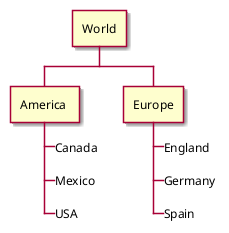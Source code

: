 ' Do not edit
' Theme Gallery
' autogenerated by script
'
@startwbs
skin rose
* World
** America 
***_ Canada 
***_ Mexico
***_ USA
** Europe
***_  England
***_  Germany
***_  Spain
@endwbs
